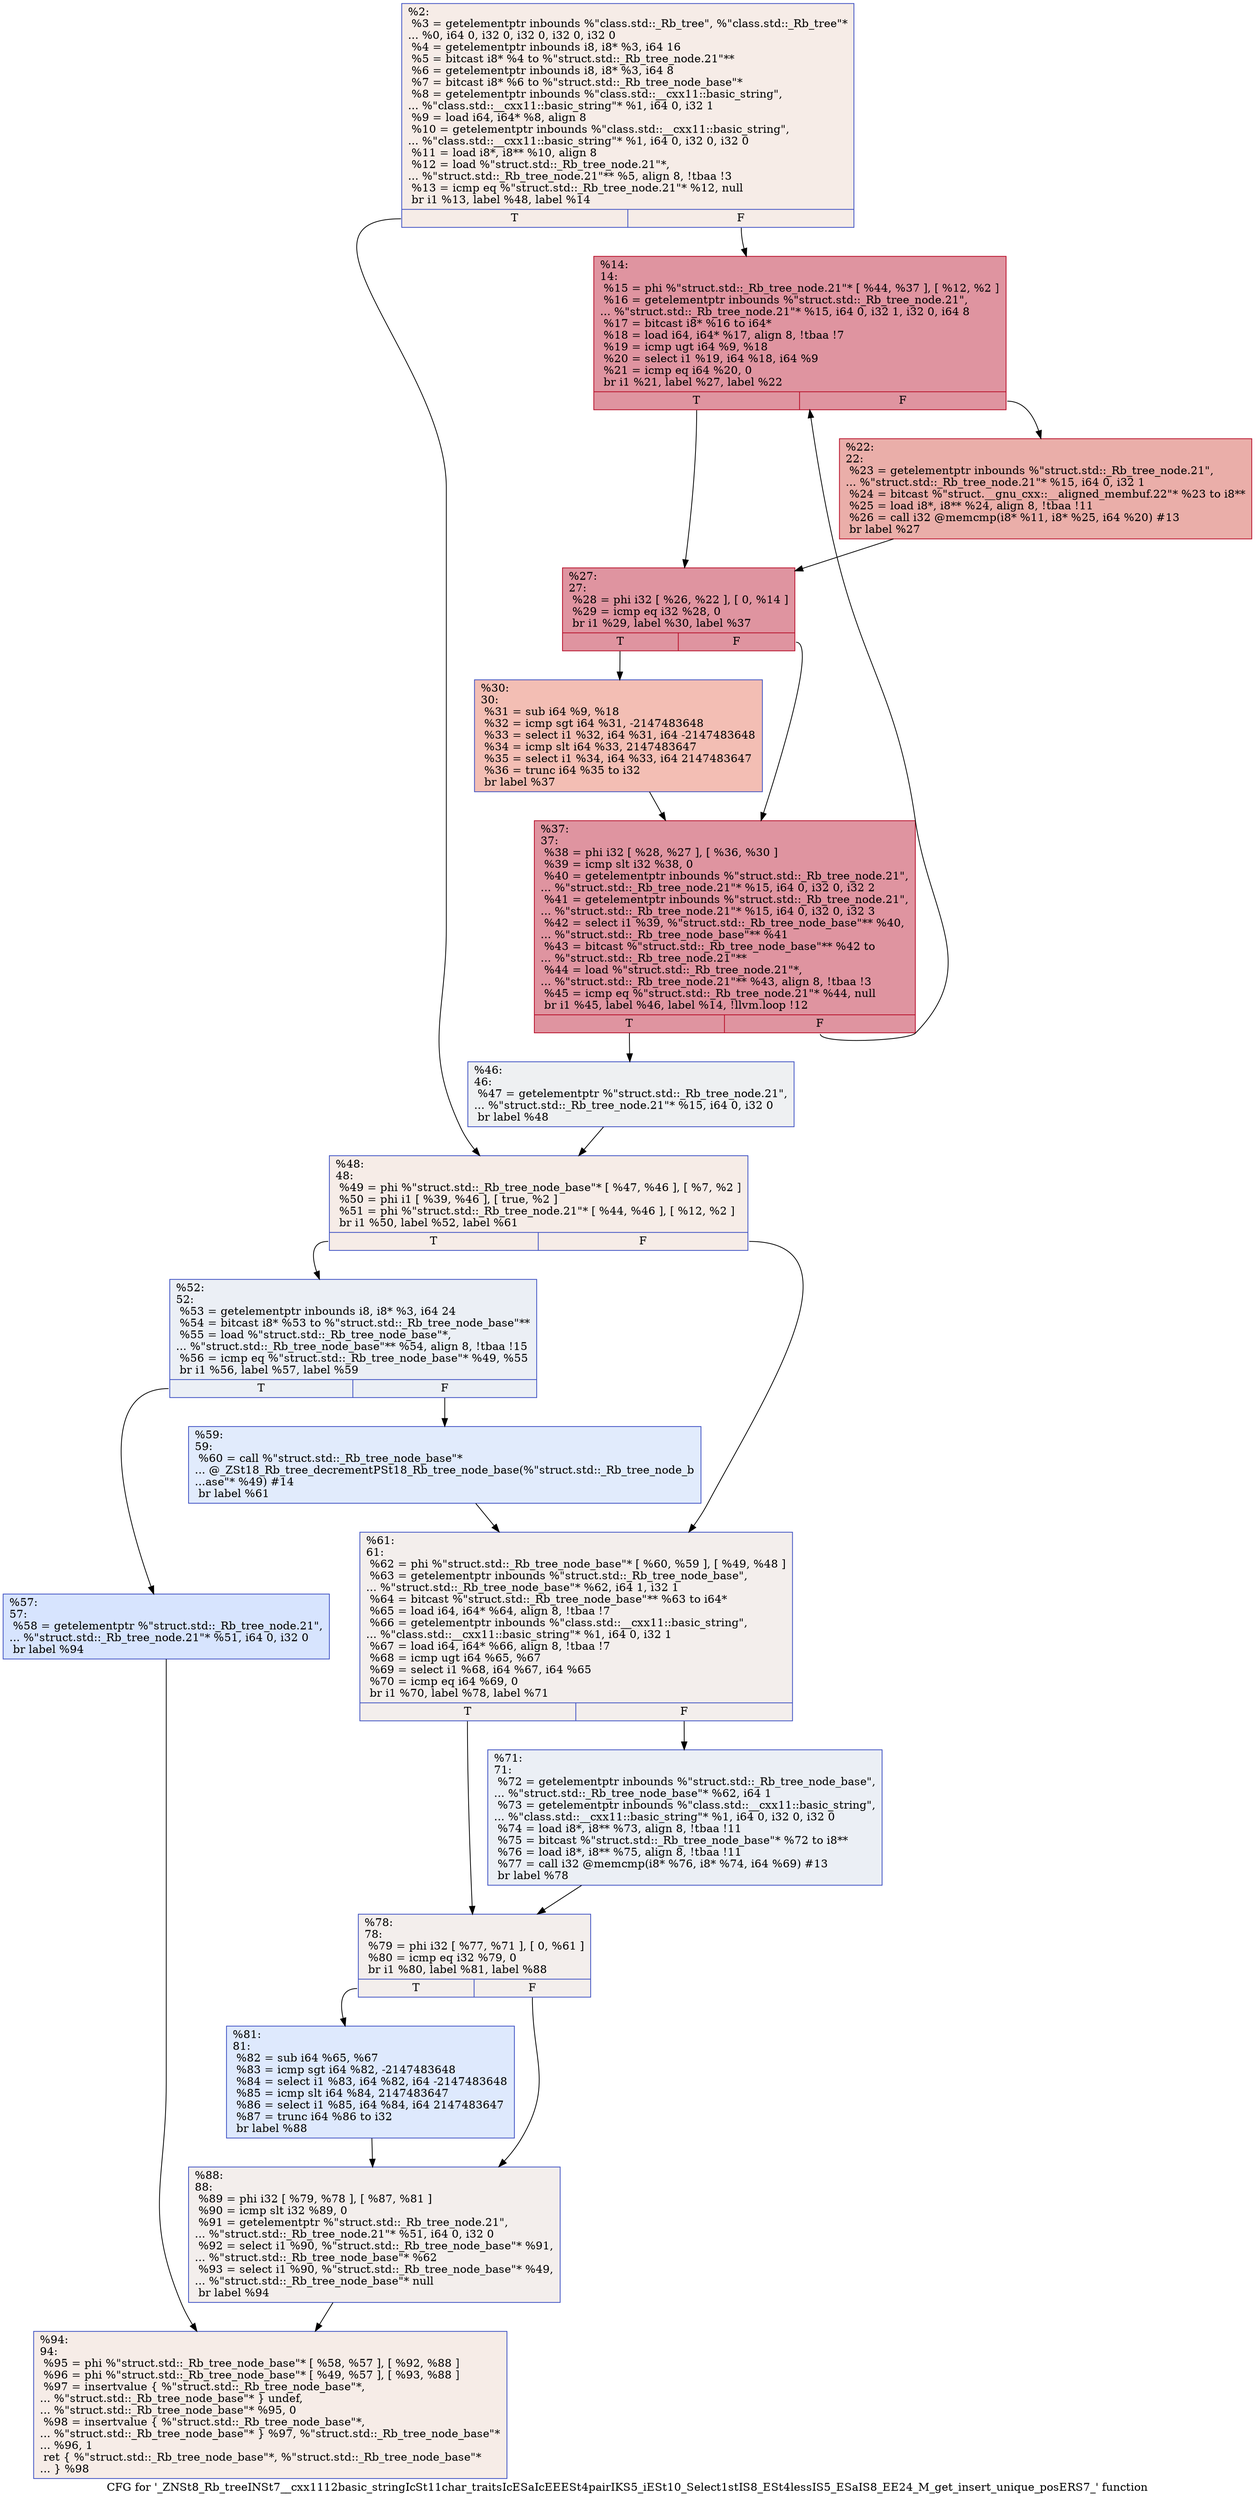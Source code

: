 digraph "CFG for '_ZNSt8_Rb_treeINSt7__cxx1112basic_stringIcSt11char_traitsIcESaIcEEESt4pairIKS5_iESt10_Select1stIS8_ESt4lessIS5_ESaIS8_EE24_M_get_insert_unique_posERS7_' function" {
	label="CFG for '_ZNSt8_Rb_treeINSt7__cxx1112basic_stringIcSt11char_traitsIcESaIcEEESt4pairIKS5_iESt10_Select1stIS8_ESt4lessIS5_ESaIS8_EE24_M_get_insert_unique_posERS7_' function";

	Node0x55d9dc1cf290 [shape=record,color="#3d50c3ff", style=filled, fillcolor="#ead5c970",label="{%2:\l  %3 = getelementptr inbounds %\"class.std::_Rb_tree\", %\"class.std::_Rb_tree\"*\l... %0, i64 0, i32 0, i32 0, i32 0, i32 0\l  %4 = getelementptr inbounds i8, i8* %3, i64 16\l  %5 = bitcast i8* %4 to %\"struct.std::_Rb_tree_node.21\"**\l  %6 = getelementptr inbounds i8, i8* %3, i64 8\l  %7 = bitcast i8* %6 to %\"struct.std::_Rb_tree_node_base\"*\l  %8 = getelementptr inbounds %\"class.std::__cxx11::basic_string\",\l... %\"class.std::__cxx11::basic_string\"* %1, i64 0, i32 1\l  %9 = load i64, i64* %8, align 8\l  %10 = getelementptr inbounds %\"class.std::__cxx11::basic_string\",\l... %\"class.std::__cxx11::basic_string\"* %1, i64 0, i32 0, i32 0\l  %11 = load i8*, i8** %10, align 8\l  %12 = load %\"struct.std::_Rb_tree_node.21\"*,\l... %\"struct.std::_Rb_tree_node.21\"** %5, align 8, !tbaa !3\l  %13 = icmp eq %\"struct.std::_Rb_tree_node.21\"* %12, null\l  br i1 %13, label %48, label %14\l|{<s0>T|<s1>F}}"];
	Node0x55d9dc1cf290:s0 -> Node0x55d9dc1cf400;
	Node0x55d9dc1cf290:s1 -> Node0x55d9dc1cf7f0;
	Node0x55d9dc1cf7f0 [shape=record,color="#b70d28ff", style=filled, fillcolor="#b70d2870",label="{%14:\l14:                                               \l  %15 = phi %\"struct.std::_Rb_tree_node.21\"* [ %44, %37 ], [ %12, %2 ]\l  %16 = getelementptr inbounds %\"struct.std::_Rb_tree_node.21\",\l... %\"struct.std::_Rb_tree_node.21\"* %15, i64 0, i32 1, i32 0, i64 8\l  %17 = bitcast i8* %16 to i64*\l  %18 = load i64, i64* %17, align 8, !tbaa !7\l  %19 = icmp ugt i64 %9, %18\l  %20 = select i1 %19, i64 %18, i64 %9\l  %21 = icmp eq i64 %20, 0\l  br i1 %21, label %27, label %22\l|{<s0>T|<s1>F}}"];
	Node0x55d9dc1cf7f0:s0 -> Node0x55d9dc1cfd90;
	Node0x55d9dc1cf7f0:s1 -> Node0x55d9dc1cfe20;
	Node0x55d9dc1cfe20 [shape=record,color="#b70d28ff", style=filled, fillcolor="#d0473d70",label="{%22:\l22:                                               \l  %23 = getelementptr inbounds %\"struct.std::_Rb_tree_node.21\",\l... %\"struct.std::_Rb_tree_node.21\"* %15, i64 0, i32 1\l  %24 = bitcast %\"struct.__gnu_cxx::__aligned_membuf.22\"* %23 to i8**\l  %25 = load i8*, i8** %24, align 8, !tbaa !11\l  %26 = call i32 @memcmp(i8* %11, i8* %25, i64 %20) #13\l  br label %27\l}"];
	Node0x55d9dc1cfe20 -> Node0x55d9dc1cfd90;
	Node0x55d9dc1cfd90 [shape=record,color="#b70d28ff", style=filled, fillcolor="#b70d2870",label="{%27:\l27:                                               \l  %28 = phi i32 [ %26, %22 ], [ 0, %14 ]\l  %29 = icmp eq i32 %28, 0\l  br i1 %29, label %30, label %37\l|{<s0>T|<s1>F}}"];
	Node0x55d9dc1cfd90:s0 -> Node0x55d9dc1d0400;
	Node0x55d9dc1cfd90:s1 -> Node0x55d9dc1cf930;
	Node0x55d9dc1d0400 [shape=record,color="#3d50c3ff", style=filled, fillcolor="#e36c5570",label="{%30:\l30:                                               \l  %31 = sub i64 %9, %18\l  %32 = icmp sgt i64 %31, -2147483648\l  %33 = select i1 %32, i64 %31, i64 -2147483648\l  %34 = icmp slt i64 %33, 2147483647\l  %35 = select i1 %34, i64 %33, i64 2147483647\l  %36 = trunc i64 %35 to i32\l  br label %37\l}"];
	Node0x55d9dc1d0400 -> Node0x55d9dc1cf930;
	Node0x55d9dc1cf930 [shape=record,color="#b70d28ff", style=filled, fillcolor="#b70d2870",label="{%37:\l37:                                               \l  %38 = phi i32 [ %28, %27 ], [ %36, %30 ]\l  %39 = icmp slt i32 %38, 0\l  %40 = getelementptr inbounds %\"struct.std::_Rb_tree_node.21\",\l... %\"struct.std::_Rb_tree_node.21\"* %15, i64 0, i32 0, i32 2\l  %41 = getelementptr inbounds %\"struct.std::_Rb_tree_node.21\",\l... %\"struct.std::_Rb_tree_node.21\"* %15, i64 0, i32 0, i32 3\l  %42 = select i1 %39, %\"struct.std::_Rb_tree_node_base\"** %40,\l... %\"struct.std::_Rb_tree_node_base\"** %41\l  %43 = bitcast %\"struct.std::_Rb_tree_node_base\"** %42 to\l... %\"struct.std::_Rb_tree_node.21\"**\l  %44 = load %\"struct.std::_Rb_tree_node.21\"*,\l... %\"struct.std::_Rb_tree_node.21\"** %43, align 8, !tbaa !3\l  %45 = icmp eq %\"struct.std::_Rb_tree_node.21\"* %44, null\l  br i1 %45, label %46, label %14, !llvm.loop !12\l|{<s0>T|<s1>F}}"];
	Node0x55d9dc1cf930:s0 -> Node0x55d9dc1d0e10;
	Node0x55d9dc1cf930:s1 -> Node0x55d9dc1cf7f0;
	Node0x55d9dc1d0e10 [shape=record,color="#3d50c3ff", style=filled, fillcolor="#d9dce170",label="{%46:\l46:                                               \l  %47 = getelementptr %\"struct.std::_Rb_tree_node.21\",\l... %\"struct.std::_Rb_tree_node.21\"* %15, i64 0, i32 0\l  br label %48\l}"];
	Node0x55d9dc1d0e10 -> Node0x55d9dc1cf400;
	Node0x55d9dc1cf400 [shape=record,color="#3d50c3ff", style=filled, fillcolor="#ead5c970",label="{%48:\l48:                                               \l  %49 = phi %\"struct.std::_Rb_tree_node_base\"* [ %47, %46 ], [ %7, %2 ]\l  %50 = phi i1 [ %39, %46 ], [ true, %2 ]\l  %51 = phi %\"struct.std::_Rb_tree_node.21\"* [ %44, %46 ], [ %12, %2 ]\l  br i1 %50, label %52, label %61\l|{<s0>T|<s1>F}}"];
	Node0x55d9dc1cf400:s0 -> Node0x55d9dc1d12d0;
	Node0x55d9dc1cf400:s1 -> Node0x55d9dc1d1320;
	Node0x55d9dc1d12d0 [shape=record,color="#3d50c3ff", style=filled, fillcolor="#d1dae970",label="{%52:\l52:                                               \l  %53 = getelementptr inbounds i8, i8* %3, i64 24\l  %54 = bitcast i8* %53 to %\"struct.std::_Rb_tree_node_base\"**\l  %55 = load %\"struct.std::_Rb_tree_node_base\"*,\l... %\"struct.std::_Rb_tree_node_base\"** %54, align 8, !tbaa !15\l  %56 = icmp eq %\"struct.std::_Rb_tree_node_base\"* %49, %55\l  br i1 %56, label %57, label %59\l|{<s0>T|<s1>F}}"];
	Node0x55d9dc1d12d0:s0 -> Node0x55d9dc1d1590;
	Node0x55d9dc1d12d0:s1 -> Node0x55d9dc1d15e0;
	Node0x55d9dc1d1590 [shape=record,color="#3d50c3ff", style=filled, fillcolor="#a5c3fe70",label="{%57:\l57:                                               \l  %58 = getelementptr %\"struct.std::_Rb_tree_node.21\",\l... %\"struct.std::_Rb_tree_node.21\"* %51, i64 0, i32 0\l  br label %94\l}"];
	Node0x55d9dc1d1590 -> Node0x55d9dc1d17a0;
	Node0x55d9dc1d15e0 [shape=record,color="#3d50c3ff", style=filled, fillcolor="#bbd1f870",label="{%59:\l59:                                               \l  %60 = call %\"struct.std::_Rb_tree_node_base\"*\l... @_ZSt18_Rb_tree_decrementPSt18_Rb_tree_node_base(%\"struct.std::_Rb_tree_node_b\l...ase\"* %49) #14\l  br label %61\l}"];
	Node0x55d9dc1d15e0 -> Node0x55d9dc1d1320;
	Node0x55d9dc1d1320 [shape=record,color="#3d50c3ff", style=filled, fillcolor="#e3d9d370",label="{%61:\l61:                                               \l  %62 = phi %\"struct.std::_Rb_tree_node_base\"* [ %60, %59 ], [ %49, %48 ]\l  %63 = getelementptr inbounds %\"struct.std::_Rb_tree_node_base\",\l... %\"struct.std::_Rb_tree_node_base\"* %62, i64 1, i32 1\l  %64 = bitcast %\"struct.std::_Rb_tree_node_base\"** %63 to i64*\l  %65 = load i64, i64* %64, align 8, !tbaa !7\l  %66 = getelementptr inbounds %\"class.std::__cxx11::basic_string\",\l... %\"class.std::__cxx11::basic_string\"* %1, i64 0, i32 1\l  %67 = load i64, i64* %66, align 8, !tbaa !7\l  %68 = icmp ugt i64 %65, %67\l  %69 = select i1 %68, i64 %67, i64 %65\l  %70 = icmp eq i64 %69, 0\l  br i1 %70, label %78, label %71\l|{<s0>T|<s1>F}}"];
	Node0x55d9dc1d1320:s0 -> Node0x55d9dc1d1f70;
	Node0x55d9dc1d1320:s1 -> Node0x55d9dc1d1fc0;
	Node0x55d9dc1d1fc0 [shape=record,color="#3d50c3ff", style=filled, fillcolor="#d1dae970",label="{%71:\l71:                                               \l  %72 = getelementptr inbounds %\"struct.std::_Rb_tree_node_base\",\l... %\"struct.std::_Rb_tree_node_base\"* %62, i64 1\l  %73 = getelementptr inbounds %\"class.std::__cxx11::basic_string\",\l... %\"class.std::__cxx11::basic_string\"* %1, i64 0, i32 0, i32 0\l  %74 = load i8*, i8** %73, align 8, !tbaa !11\l  %75 = bitcast %\"struct.std::_Rb_tree_node_base\"* %72 to i8**\l  %76 = load i8*, i8** %75, align 8, !tbaa !11\l  %77 = call i32 @memcmp(i8* %76, i8* %74, i64 %69) #13\l  br label %78\l}"];
	Node0x55d9dc1d1fc0 -> Node0x55d9dc1d1f70;
	Node0x55d9dc1d1f70 [shape=record,color="#3d50c3ff", style=filled, fillcolor="#e3d9d370",label="{%78:\l78:                                               \l  %79 = phi i32 [ %77, %71 ], [ 0, %61 ]\l  %80 = icmp eq i32 %79, 0\l  br i1 %80, label %81, label %88\l|{<s0>T|<s1>F}}"];
	Node0x55d9dc1d1f70:s0 -> Node0x55d9dc1d26b0;
	Node0x55d9dc1d1f70:s1 -> Node0x55d9dc1d2700;
	Node0x55d9dc1d26b0 [shape=record,color="#3d50c3ff", style=filled, fillcolor="#b5cdfa70",label="{%81:\l81:                                               \l  %82 = sub i64 %65, %67\l  %83 = icmp sgt i64 %82, -2147483648\l  %84 = select i1 %83, i64 %82, i64 -2147483648\l  %85 = icmp slt i64 %84, 2147483647\l  %86 = select i1 %85, i64 %84, i64 2147483647\l  %87 = trunc i64 %86 to i32\l  br label %88\l}"];
	Node0x55d9dc1d26b0 -> Node0x55d9dc1d2700;
	Node0x55d9dc1d2700 [shape=record,color="#3d50c3ff", style=filled, fillcolor="#e3d9d370",label="{%88:\l88:                                               \l  %89 = phi i32 [ %79, %78 ], [ %87, %81 ]\l  %90 = icmp slt i32 %89, 0\l  %91 = getelementptr %\"struct.std::_Rb_tree_node.21\",\l... %\"struct.std::_Rb_tree_node.21\"* %51, i64 0, i32 0\l  %92 = select i1 %90, %\"struct.std::_Rb_tree_node_base\"* %91,\l... %\"struct.std::_Rb_tree_node_base\"* %62\l  %93 = select i1 %90, %\"struct.std::_Rb_tree_node_base\"* %49,\l... %\"struct.std::_Rb_tree_node_base\"* null\l  br label %94\l}"];
	Node0x55d9dc1d2700 -> Node0x55d9dc1d17a0;
	Node0x55d9dc1d17a0 [shape=record,color="#3d50c3ff", style=filled, fillcolor="#ead5c970",label="{%94:\l94:                                               \l  %95 = phi %\"struct.std::_Rb_tree_node_base\"* [ %58, %57 ], [ %92, %88 ]\l  %96 = phi %\"struct.std::_Rb_tree_node_base\"* [ %49, %57 ], [ %93, %88 ]\l  %97 = insertvalue \{ %\"struct.std::_Rb_tree_node_base\"*,\l... %\"struct.std::_Rb_tree_node_base\"* \} undef,\l... %\"struct.std::_Rb_tree_node_base\"* %95, 0\l  %98 = insertvalue \{ %\"struct.std::_Rb_tree_node_base\"*,\l... %\"struct.std::_Rb_tree_node_base\"* \} %97, %\"struct.std::_Rb_tree_node_base\"*\l... %96, 1\l  ret \{ %\"struct.std::_Rb_tree_node_base\"*, %\"struct.std::_Rb_tree_node_base\"*\l... \} %98\l}"];
}
